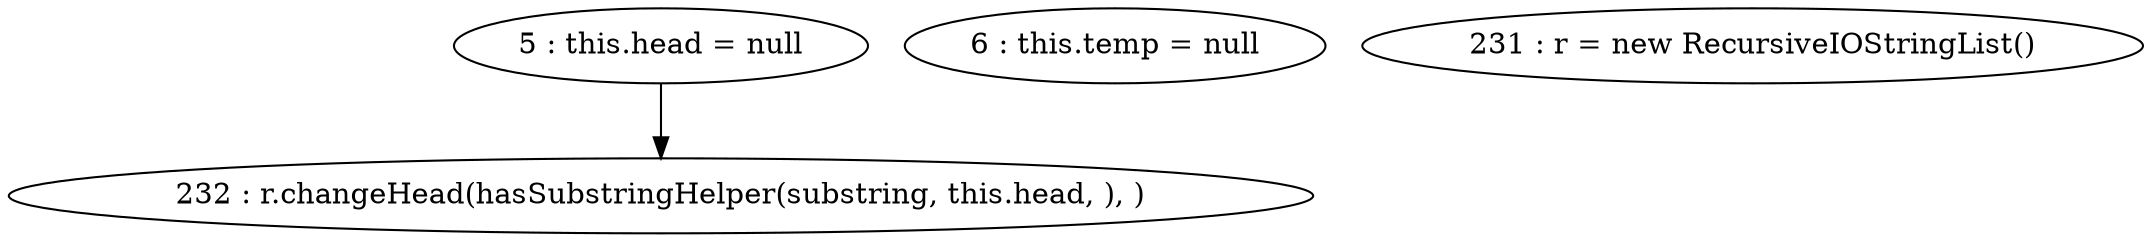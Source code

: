 digraph G {
"5 : this.head = null"
"5 : this.head = null" -> "232 : r.changeHead(hasSubstringHelper(substring, this.head, ), )"
"6 : this.temp = null"
"231 : r = new RecursiveIOStringList()"
"232 : r.changeHead(hasSubstringHelper(substring, this.head, ), )"
}